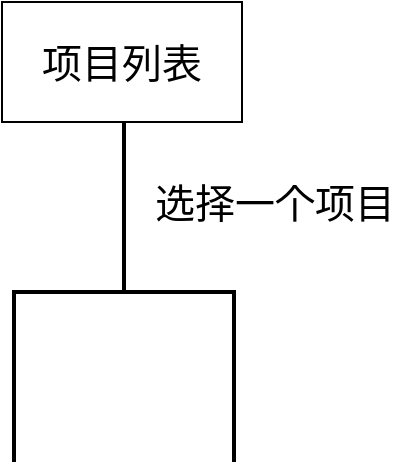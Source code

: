 <mxfile version="20.4.0" type="github">
  <diagram id="oTt76Smp9wc4GRq8-iBr" name="第 1 页">
    <mxGraphModel dx="1550" dy="835" grid="1" gridSize="10" guides="1" tooltips="1" connect="1" arrows="1" fold="1" page="1" pageScale="1" pageWidth="827" pageHeight="1169" math="0" shadow="0">
      <root>
        <mxCell id="0" />
        <mxCell id="1" parent="0" />
        <mxCell id="SyAzOS2fpteDxxZ3ENVt-1" value="项目列表" style="rounded=0;whiteSpace=wrap;html=1;fontSize=20;" vertex="1" parent="1">
          <mxGeometry x="354" y="30" width="120" height="60" as="geometry" />
        </mxCell>
        <mxCell id="SyAzOS2fpteDxxZ3ENVt-4" value="选择一个项目" style="text;html=1;align=center;verticalAlign=middle;resizable=0;points=[];autosize=1;strokeColor=none;fillColor=none;fontSize=20;" vertex="1" parent="1">
          <mxGeometry x="420" y="110" width="140" height="40" as="geometry" />
        </mxCell>
        <mxCell id="SyAzOS2fpteDxxZ3ENVt-6" value="" style="strokeWidth=2;html=1;shape=mxgraph.flowchart.annotation_2;align=left;labelPosition=right;pointerEvents=1;fontSize=20;direction=south;verticalAlign=middle;" vertex="1" parent="1">
          <mxGeometry x="360" y="90" width="110" height="170" as="geometry" />
        </mxCell>
      </root>
    </mxGraphModel>
  </diagram>
</mxfile>
